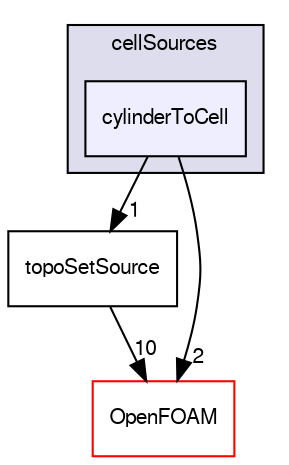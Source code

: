 digraph "src/meshTools/sets/cellSources/cylinderToCell" {
  bgcolor=transparent;
  compound=true
  node [ fontsize="10", fontname="FreeSans"];
  edge [ labelfontsize="10", labelfontname="FreeSans"];
  subgraph clusterdir_fc621d78dcee889743a7b51abdefc9d7 {
    graph [ bgcolor="#ddddee", pencolor="black", label="cellSources" fontname="FreeSans", fontsize="10", URL="dir_fc621d78dcee889743a7b51abdefc9d7.html"]
  dir_a2c49164933c4607dc964d27985114c7 [shape=box, label="cylinderToCell", style="filled", fillcolor="#eeeeff", pencolor="black", URL="dir_a2c49164933c4607dc964d27985114c7.html"];
  }
  dir_ffdc7a49b4414cf981ba8f0aa91f3c24 [shape=box label="topoSetSource" URL="dir_ffdc7a49b4414cf981ba8f0aa91f3c24.html"];
  dir_c5473ff19b20e6ec4dfe5c310b3778a8 [shape=box label="OpenFOAM" color="red" URL="dir_c5473ff19b20e6ec4dfe5c310b3778a8.html"];
  dir_ffdc7a49b4414cf981ba8f0aa91f3c24->dir_c5473ff19b20e6ec4dfe5c310b3778a8 [headlabel="10", labeldistance=1.5 headhref="dir_001701_001732.html"];
  dir_a2c49164933c4607dc964d27985114c7->dir_ffdc7a49b4414cf981ba8f0aa91f3c24 [headlabel="1", labeldistance=1.5 headhref="dir_001654_001701.html"];
  dir_a2c49164933c4607dc964d27985114c7->dir_c5473ff19b20e6ec4dfe5c310b3778a8 [headlabel="2", labeldistance=1.5 headhref="dir_001654_001732.html"];
}
